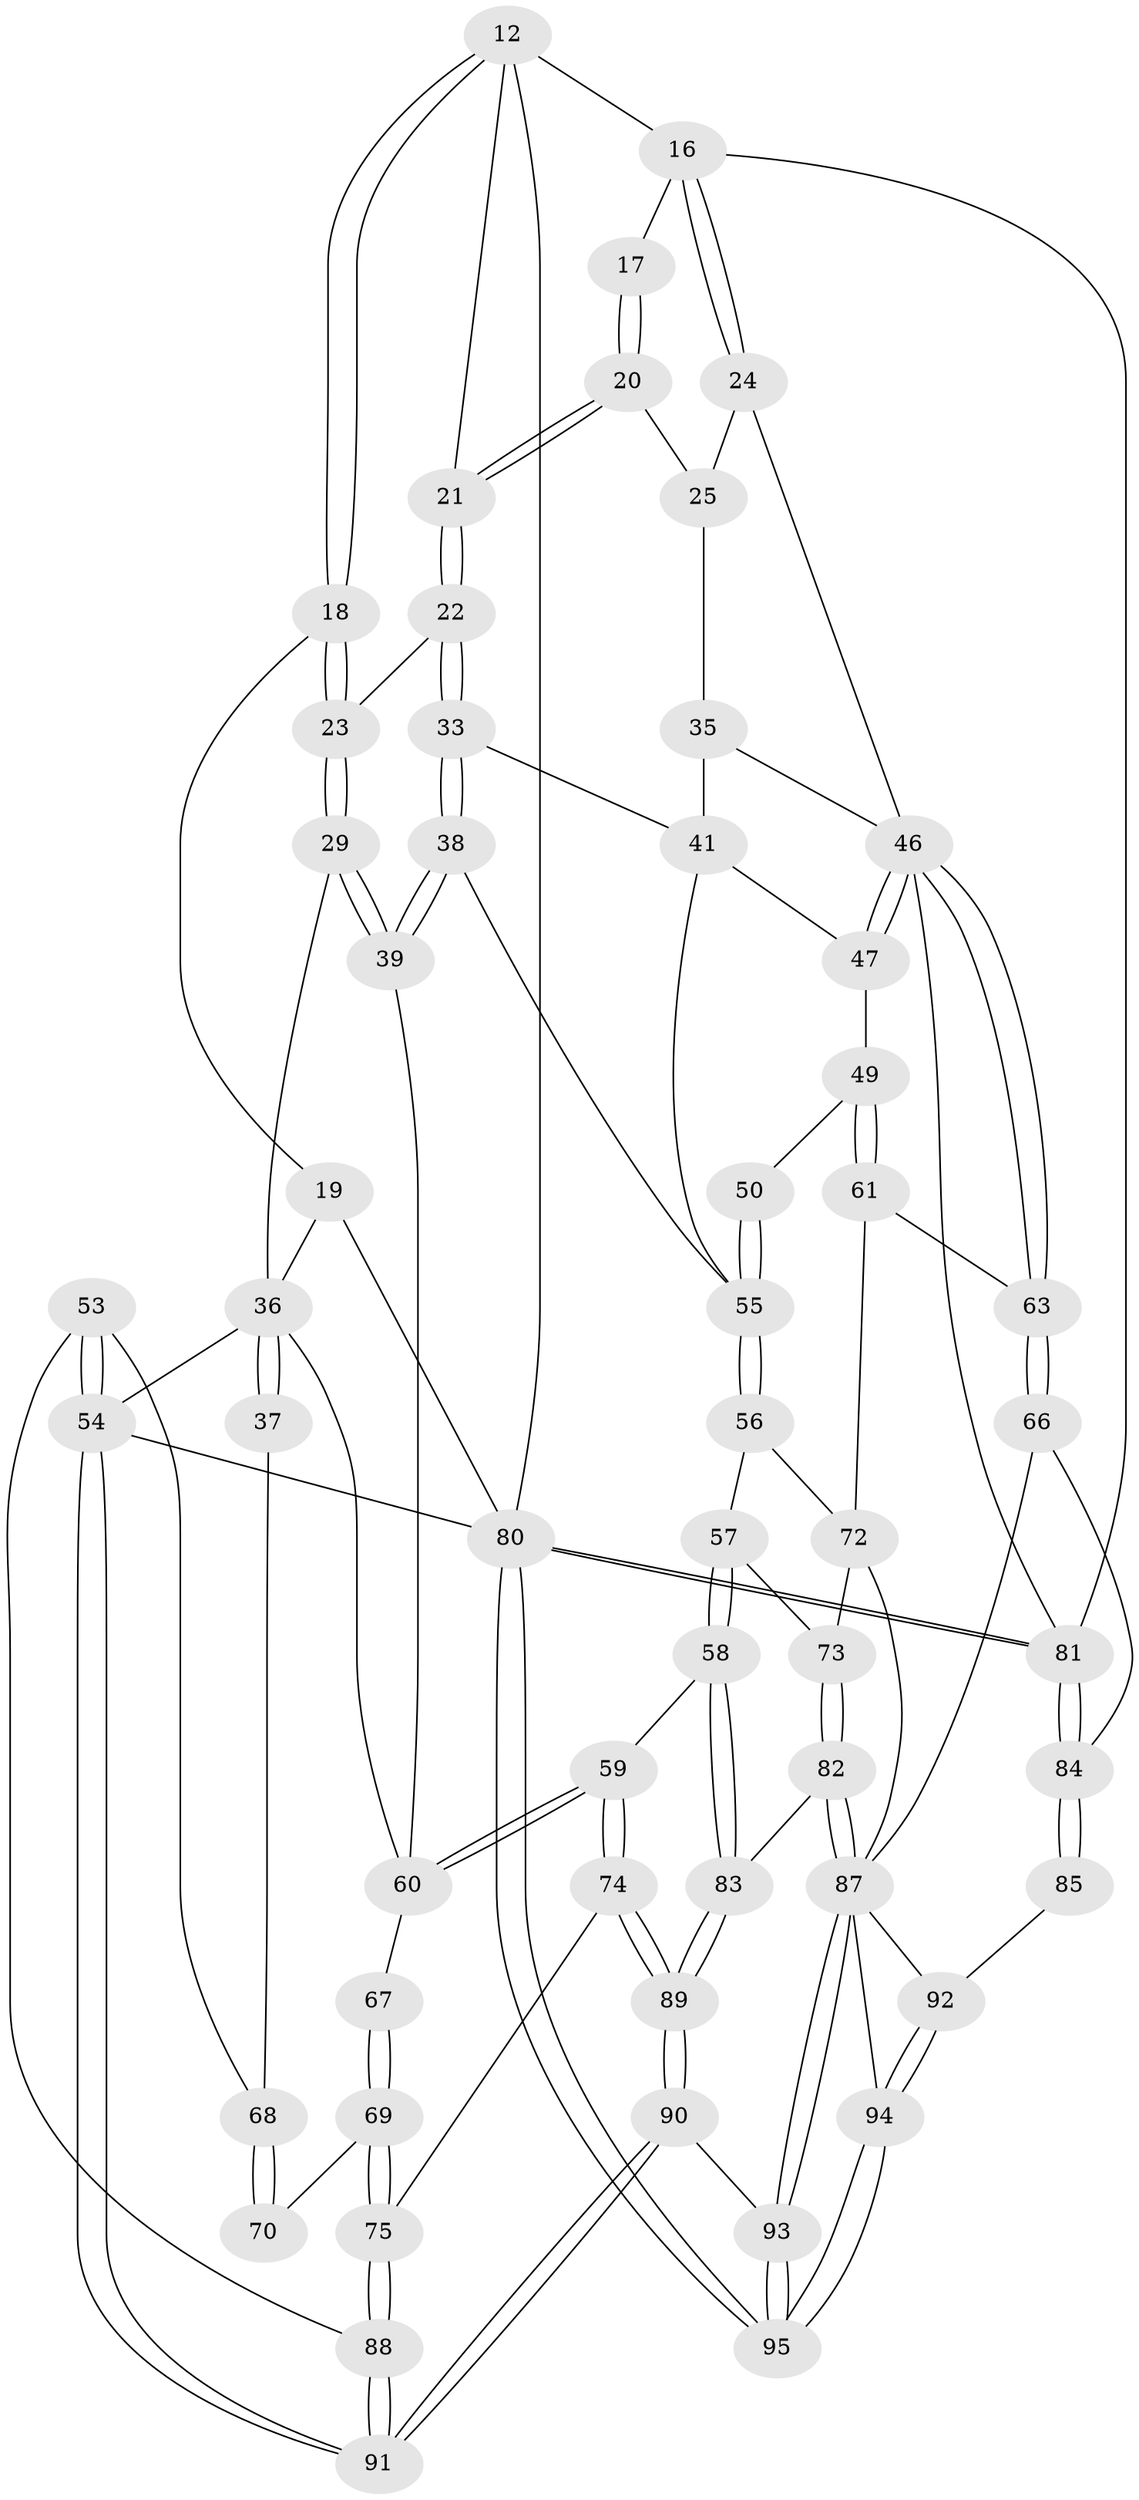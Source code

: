 // original degree distribution, {4: 0.22105263157894736, 5: 0.5052631578947369, 3: 0.042105263157894736, 6: 0.23157894736842105}
// Generated by graph-tools (version 1.1) at 2025/06/03/04/25 22:06:18]
// undirected, 57 vertices, 134 edges
graph export_dot {
graph [start="1"]
  node [color=gray90,style=filled];
  12 [pos="+0.37863108484540864+0.1564515639112245",super="+11+3"];
  16 [pos="+0.8006463670693471+0.13736578406449584",super="+9"];
  17 [pos="+0.7088253910432847+0.11617548268162141"];
  18 [pos="+0.3551696175774718+0.20061570633917664"];
  19 [pos="+0.16435671224092083+0.2200598701561267"];
  20 [pos="+0.675647188059592+0.2391210045394088"];
  21 [pos="+0.5419596874534242+0.2833368654255771"];
  22 [pos="+0.5404270217112068+0.28783420892740325"];
  23 [pos="+0.4001462083752754+0.29989210466560384"];
  24 [pos="+0.8085399528092683+0.20505749332078932"];
  25 [pos="+0.758298652137372+0.2960848271656659"];
  29 [pos="+0.3488271800974221+0.35610928560118466"];
  33 [pos="+0.5589732192806348+0.33873728147670507"];
  35 [pos="+0.8509589693665581+0.36728276909507407",super="+31"];
  36 [pos="+0.14606997576141637+0.43585690667805577",super="+30+28+27"];
  37 [pos="+0+0.5150624166556665"];
  38 [pos="+0.5377226173888853+0.4440214722152167"];
  39 [pos="+0.3527109971094+0.47350268331287143"];
  41 [pos="+0.7187745771921958+0.44201663656569734",super="+40+32"];
  46 [pos="+0.8607689856753183+0.5949794049857909",super="+45+34"];
  47 [pos="+0.7795731519770907+0.4660308795969831"];
  49 [pos="+0.6819542540658011+0.5773264929323211"];
  50 [pos="+0.6667468460481792+0.5677277393807562"];
  53 [pos="+0+1"];
  54 [pos="+0+1",super="+14"];
  55 [pos="+0.5686391484822876+0.5666946074462832",super="+44+43"];
  56 [pos="+0.5419538278582516+0.6095968821768982"];
  57 [pos="+0.47623281744763807+0.6453019720712694"];
  58 [pos="+0.37733381135595934+0.6890443431466704"];
  59 [pos="+0.3290344128383025+0.6568214143406906"];
  60 [pos="+0.28382515648296214+0.5937625421252342",super="+42"];
  61 [pos="+0.727346962475198+0.6151991703132246"];
  63 [pos="+0.8497699083835905+0.614629970705832"];
  66 [pos="+0.8551715229348287+0.6476178700164252"];
  67 [pos="+0.19606028179128007+0.6245907283107276"];
  68 [pos="+0.1281758711967006+0.6211510940696584",super="+51+52"];
  69 [pos="+0.09476904457762207+0.768554430287134"];
  70 [pos="+0.006801194948066878+0.7613395779385339"];
  72 [pos="+0.6559343762076203+0.763248933183067",super="+62"];
  73 [pos="+0.607396882574651+0.7632815703218077"];
  74 [pos="+0.17779818211449552+0.8389154353846118"];
  75 [pos="+0.1660527276269427+0.8380181514911923"];
  80 [pos="+1+1",super="+6+2+10+15"];
  81 [pos="+1+0.9529852701348586",super="+64+48+8"];
  82 [pos="+0.42590863226478315+0.788944470306847"];
  83 [pos="+0.4124898818987553+0.784000522896661"];
  84 [pos="+1+0.8528289616518064",super="+76"];
  85 [pos="+0.8917032899720623+0.8807463149745729",super="+77"];
  87 [pos="+0.6307083984397696+0.9500606513805797",super="+86+79"];
  88 [pos="+0.13005415936054868+0.8709329476364389"];
  89 [pos="+0.3204109217002298+1"];
  90 [pos="+0.3254377510928418+1"];
  91 [pos="+0.09204521818254734+1"];
  92 [pos="+0.8614603335300336+0.9111566134138916",super="+78"];
  93 [pos="+0.5850272299995561+1"];
  94 [pos="+0.8663142669052466+1"];
  95 [pos="+1+1"];
  12 -- 18;
  12 -- 18;
  12 -- 80 [weight=2];
  12 -- 21;
  12 -- 16;
  16 -- 17 [weight=2];
  16 -- 24;
  16 -- 24;
  16 -- 81;
  17 -- 20;
  17 -- 20;
  18 -- 19;
  18 -- 23;
  18 -- 23;
  19 -- 80;
  19 -- 36;
  20 -- 21;
  20 -- 21;
  20 -- 25;
  21 -- 22;
  21 -- 22;
  22 -- 23;
  22 -- 33;
  22 -- 33;
  23 -- 29;
  23 -- 29;
  24 -- 25;
  24 -- 46;
  25 -- 35;
  29 -- 39;
  29 -- 39;
  29 -- 36;
  33 -- 38;
  33 -- 38;
  33 -- 41;
  35 -- 41 [weight=2];
  35 -- 46;
  36 -- 37 [weight=2];
  36 -- 37;
  36 -- 54;
  36 -- 60;
  37 -- 68;
  38 -- 39;
  38 -- 39;
  38 -- 55;
  39 -- 60;
  41 -- 55;
  41 -- 47;
  46 -- 47;
  46 -- 47;
  46 -- 63;
  46 -- 63;
  46 -- 81 [weight=2];
  47 -- 49;
  49 -- 50;
  49 -- 61;
  49 -- 61;
  50 -- 55 [weight=2];
  50 -- 55;
  53 -- 54;
  53 -- 54;
  53 -- 88;
  53 -- 68;
  54 -- 91;
  54 -- 91;
  54 -- 80 [weight=3];
  55 -- 56;
  55 -- 56;
  56 -- 57;
  56 -- 72;
  57 -- 58;
  57 -- 58;
  57 -- 73;
  58 -- 59;
  58 -- 83;
  58 -- 83;
  59 -- 60;
  59 -- 60;
  59 -- 74;
  59 -- 74;
  60 -- 67;
  61 -- 63;
  61 -- 72;
  63 -- 66;
  63 -- 66;
  66 -- 84;
  66 -- 87;
  67 -- 69;
  67 -- 69;
  68 -- 70 [weight=2];
  68 -- 70;
  69 -- 70;
  69 -- 75;
  69 -- 75;
  72 -- 73;
  72 -- 87;
  73 -- 82;
  73 -- 82;
  74 -- 75;
  74 -- 89;
  74 -- 89;
  75 -- 88;
  75 -- 88;
  80 -- 81 [weight=2];
  80 -- 81;
  80 -- 95;
  80 -- 95;
  81 -- 84 [weight=2];
  81 -- 84;
  82 -- 83;
  82 -- 87;
  82 -- 87;
  83 -- 89;
  83 -- 89;
  84 -- 85 [weight=2];
  84 -- 85;
  85 -- 92 [weight=2];
  87 -- 93;
  87 -- 93;
  87 -- 94;
  87 -- 92;
  88 -- 91;
  88 -- 91;
  89 -- 90;
  89 -- 90;
  90 -- 91;
  90 -- 91;
  90 -- 93;
  92 -- 94;
  92 -- 94;
  93 -- 95;
  93 -- 95;
  94 -- 95;
  94 -- 95;
}
